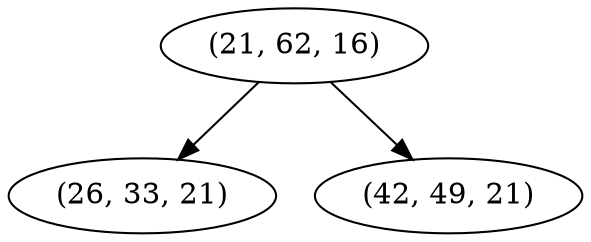 digraph tree {
    "(21, 62, 16)";
    "(26, 33, 21)";
    "(42, 49, 21)";
    "(21, 62, 16)" -> "(26, 33, 21)";
    "(21, 62, 16)" -> "(42, 49, 21)";
}
